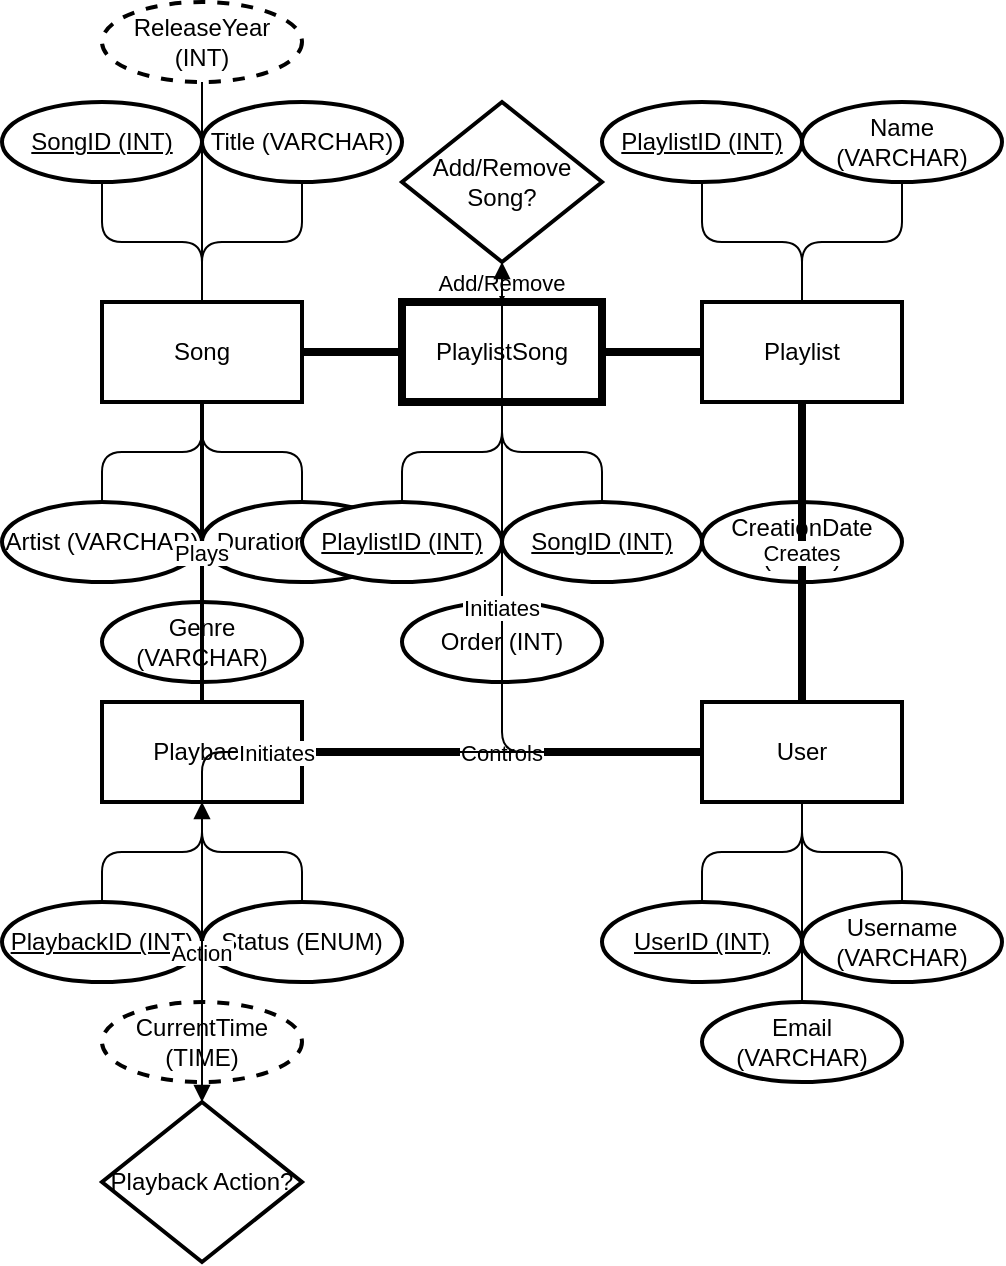 <mxfile version="26.2.14">
  <diagram name="ER-Diagram" id="ERD-Music-Playlist-Decisions">
    <mxGraphModel dx="1310" dy="833" grid="1" gridSize="10" guides="1" tooltips="1" connect="1" arrows="1" fold="1" page="1" pageScale="1" pageWidth="850" pageHeight="1100" math="0" shadow="0">
      <root>
        <mxCell id="0" />
        <mxCell id="1" parent="0" />
        <!-- Strong Entity: Song -->
        <mxCell id="song_entity" value="Song" style="shape=rectangle;whiteSpace=wrap;strokeWidth=2;" vertex="1" parent="1">
          <mxGeometry x="100" y="200" width="100" height="50" as="geometry" />
        </mxCell>
        <!-- Song Attributes with Data Types -->
        <mxCell id="song_id" value="SongID (INT)" style="shape=ellipse;whiteSpace=wrap;strokeWidth=2;fontStyle=4;" vertex="1" parent="1">
          <mxGeometry x="50" y="100" width="100" height="40" as="geometry" />
        </mxCell>
        <mxCell id="song_title" value="Title (VARCHAR)" style="shape=ellipse;whiteSpace=wrap;strokeWidth=2;" vertex="1" parent="1">
          <mxGeometry x="150" y="100" width="100" height="40" as="geometry" />
        </mxCell>
        <mxCell id="song_artist" value="Artist (VARCHAR)" style="shape=ellipse;whiteSpace=wrap;strokeWidth=2;" vertex="1" parent="1">
          <mxGeometry x="50" y="300" width="100" height="40" as="geometry" />
        </mxCell>
        <mxCell id="song_duration" value="Duration (TIME)" style="shape=ellipse;whiteSpace=wrap;strokeWidth=2;" vertex="1" parent="1">
          <mxGeometry x="150" y="300" width="100" height="40" as="geometry" />
        </mxCell>
        <mxCell id="song_genre" value="Genre (VARCHAR)" style="shape=ellipse;whiteSpace=wrap;strokeWidth=2;" vertex="1" parent="1">
          <mxGeometry x="100" y="350" width="100" height="40" as="geometry" />
        </mxCell>
        <mxCell id="song_release_year" value="ReleaseYear (INT)" style="shape=ellipse;whiteSpace=wrap;strokeWidth=2;dashed=1;" vertex="1" parent="1">
          <mxGeometry x="100" y="50" width="100" height="40" as="geometry" />
        </mxCell>
        <!-- Connect Song Attributes -->
        <mxCell id="song_id_link" value="" style="edgeStyle=orthogonalEdgeStyle;startArrow=none;endArrow=none;" edge="1" parent="1" source="song_id" target="song_entity">
          <mxGeometry relative="1" as="geometry" />
        </mxCell>
        <mxCell id="song_title_link" value="" style="edgeStyle=orthogonalEdgeStyle;startArrow=none;endArrow=none;" edge="1" parent="1" source="song_title" target="song_entity">
          <mxGeometry relative="1" as="geometry" />
        </mxCell>
        <mxCell id="song_artist_link" value="" style="edgeStyle=orthogonalEdgeStyle;startArrow=none;endArrow=none;" edge="1" parent="1" source="song_artist" target="song_entity">
          <mxGeometry relative="1" as="geometry" />
        </mxCell>
        <mxCell id="song_duration_link" value="" style="edgeStyle=orthogonalEdgeStyle;startArrow=none;endArrow=none;" edge="1" parent="1" source="song_duration" target="song_entity">
          <mxGeometry relative="1" as="geometry" />
        </mxCell>
        <mxCell id="song_genre_link" value="" style="edgeStyle=orthogonalEdgeStyle;startArrow=none;endArrow=none;" edge="1" parent="1" source="song_genre" target="song_entity">
          <mxGeometry relative="1" as="geometry" />
        </mxCell>
        <mxCell id="song_release_year_link" value="" style="edgeStyle=orthogonalEdgeStyle;startArrow=none;endArrow=none;" edge="1" parent="1" source="song_release_year" target="song_entity">
          <mxGeometry relative="1" as="geometry" />
        </mxCell>
        <!-- Strong Entity: Playlist -->
        <mxCell id="playlist_entity" value="Playlist" style="shape=rectangle;whiteSpace=wrap;strokeWidth=2;" vertex="1" parent="1">
          <mxGeometry x="400" y="200" width="100" height="50" as="geometry" />
        </mxCell>
        <!-- Playlist Attributes with Data Types -->
        <mxCell id="playlist_id" value="PlaylistID (INT)" style="shape=ellipse;whiteSpace=wrap;strokeWidth=2;fontStyle=4;" vertex="1" parent="1">
          <mxGeometry x="350" y="100" width="100" height="40" as="geometry" />
        </mxCell>
        <mxCell id="playlist_name" value="Name (VARCHAR)" style="shape=ellipse;whiteSpace=wrap;strokeWidth=2;" vertex="1" parent="1">
          <mxGeometry x="450" y="100" width="100" height="40" as="geometry" />
        </mxCell>
        <mxCell id="playlist_creation_date" value="CreationDate (DATE)" style="shape=ellipse;whiteSpace=wrap;strokeWidth=2;" vertex="1" parent="1">
          <mxGeometry x="400" y="300" width="100" height="40" as="geometry" />
        </mxCell>
        <!-- Connect Playlist Attributes -->
        <mxCell id="playlist_id_link" value="" style="edgeStyle=orthogonalEdgeStyle;startArrow=none;endArrow=none;" edge="1" parent="1" source="playlist_id" target="playlist_entity">
          <mxGeometry relative="1" as="geometry" />
        </mxCell>
        <mxCell id="playlist_name_link" value="" style="edgeStyle=orthogonalEdgeStyle;startArrow=none;endArrow=none;" edge="1" parent="1" source="playlist_name" target="playlist_entity">
          <mxGeometry relative="1" as="geometry" />
        </mxCell>
        <mxCell id="playlist_creation_date_link" value="" style="edgeStyle=orthogonalEdgeStyle;startArrow=none;endArrow=none;" edge="1" parent="1" source="playlist_creation_date" target="playlist_entity">
          <mxGeometry relative="1" as="geometry" />
        </mxCell>
        <!-- Strong Entity: User -->
        <mxCell id="user_entity" value="User" style="shape=rectangle;whiteSpace=wrap;strokeWidth=2;" vertex="1" parent="1">
          <mxGeometry x="400" y="400" width="100" height="50" as="geometry" />
        </mxCell>
        <!-- User Attributes with Data Types -->
        <mxCell id="user_id" value="UserID (INT)" style="shape=ellipse;whiteSpace=wrap;strokeWidth=2;fontStyle=4;" vertex="1" parent="1">
          <mxGeometry x="350" y="500" width="100" height="40" as="geometry" />
        </mxCell>
        <mxCell id="user_username" value="Username (VARCHAR)" style="shape=ellipse;whiteSpace=wrap;strokeWidth=2;" vertex="1" parent="1">
          <mxGeometry x="450" y="500" width="100" height="40" as="geometry" />
        </mxCell>
        <mxCell id="user_email" value="Email (VARCHAR)" style="shape=ellipse;whiteSpace=wrap;strokeWidth=2;" vertex="1" parent="1">
          <mxGeometry x="400" y="550" width="100" height="40" as="geometry" />
        </mxCell>
        <!-- Connect User Attributes -->
        <mxCell id="user_id_link" value="" style="edgeStyle=orthogonalEdgeStyle;startArrow=none;endArrow=none;" edge="1" parent="1" source="user_id" target="user_entity">
          <mxGeometry relative="1" as="geometry" />
        </mxCell>
        <mxCell id="user_username_link" value="" style="edgeStyle=orthogonalEdgeStyle;startArrow=none;endArrow=none;" edge="1" parent="1" source="user_username" target="user_entity">
          <mxGeometry relative="1" as="geometry" />
        </mxCell>
        <mxCell id="user_email_link" value="" style="edgeStyle=orthogonalEdgeStyle;startArrow=none;endArrow=none;" edge="1" parent="1" source="user_email" target="user_entity">
          <mxGeometry relative="1" as="geometry" />
        </mxCell>
        <!-- Strong Entity: Playback -->
        <mxCell id="playback_entity" value="Playback" style="shape=rectangle;whiteSpace=wrap;strokeWidth=2;" vertex="1" parent="1">
          <mxGeometry x="100" y="400" width="100" height="50" as="geometry" />
        </mxCell>
        <!-- Playback Attributes with Data Types -->
        <mxCell id="playback_id" value="PlaybackID (INT)" style="shape=ellipse;whiteSpace=wrap;strokeWidth=2;fontStyle=4;" vertex="1" parent="1">
          <mxGeometry x="50" y="500" width="100" height="40" as="geometry" />
        </mxCell>
        <mxCell id="playback_status" value="Status (ENUM)" style="shape=ellipse;whiteSpace=wrap;strokeWidth=2;" vertex="1" parent="1">
          <mxGeometry x="150" y="500" width="100" height="40" as="geometry" />
        </mxCell>
        <mxCell id="playback_current_time" value="CurrentTime (TIME)" style="shape=ellipse;whiteSpace=wrap;strokeWidth=2;dashed=1;" vertex="1" parent="1">
          <mxGeometry x="100" y="550" width="100" height="40" as="geometry" />
        </mxCell>
        <!-- Connect Playback Attributes -->
        <mxCell id="playback_id_link" value="" style="edgeStyle=orthogonalEdgeStyle;startArrow=none;endArrow=none;" edge="1" parent="1" source="playback_id" target="playback_entity">
          <mxGeometry relative="1" as="geometry" />
        </mxCell>
        <mxCell id="playback_status_link" value="" style="edgeStyle=orthogonalEdgeStyle;startArrow=none;endArrow=none;" edge="1" parent="1" source="playback_status" target="playback_entity">
          <mxGeometry relative="1" as="geometry" />
        </mxCell>
        <mxCell id="playback_current_time_link" value="" style="edgeStyle=orthogonalEdgeStyle;startArrow=none;endArrow=none;" edge="1" parent="1" source="playback_current_time" target="playback_entity">
          <mxGeometry relative="1" as="geometry" />
        </mxCell>
        <!-- Associative Entity: PlaylistSong -->
        <mxCell id="playlistsong_entity" value="PlaylistSong" style="shape=rectangle;whiteSpace=wrap;strokeWidth=4;" vertex="1" parent="1">
          <mxGeometry x="250" y="200" width="100" height="50" as="geometry" />
        </mxCell>
        <!-- PlaylistSong Attributes with Data Types -->
        <mxCell id="playlistsong_playlist_id" value="PlaylistID (INT)" style="shape=ellipse;whiteSpace=wrap;strokeWidth=2;fontStyle=4;" vertex="1" parent="1">
          <mxGeometry x="200" y="300" width="100" height="40" as="geometry" />
        </mxCell>
        <mxCell id="playlistsong_song_id" value="SongID (INT)" style="shape=ellipse;whiteSpace=wrap;strokeWidth=2;fontStyle=4;" vertex="1" parent="1">
          <mxGeometry x="300" y="300" width="100" height="40" as="geometry" />
        </mxCell>
        <mxCell id="playlistsong_order" value="Order (INT)" style="shape=ellipse;whiteSpace=wrap;strokeWidth=2;" vertex="1" parent="1">
          <mxGeometry x="250" y="350" width="100" height="40" as="geometry" />
        </mxCell>
        <!-- Connect PlaylistSong Attributes -->
        <mxCell id="playlistsong_playlist_id_link" value="" style="edgeStyle=orthogonalEdgeStyle;startArrow=none;endArrow=none;" edge="1" parent="1" source="playlistsong_playlist_id" target="playlistsong_entity">
          <mxGeometry relative="1" as="geometry" />
        </mxCell>
        <mxCell id="playlistsong_song_id_link" value="" style="edgeStyle=orthogonalEdgeStyle;startArrow=none;endArrow=none;" edge="1" parent="1" source="playlistsong_song_id" target="playlistsong_entity">
          <mxGeometry relative="1" as="geometry" />
        </mxCell>
        <mxCell id="playlistsong_order_link" value="" style="edgeStyle=orthogonalEdgeStyle;startArrow=none;endArrow=none;" edge="1" parent="1" source="playlistsong_order" target="playlistsong_entity">
          <mxGeometry relative="1" as="geometry" />
        </mxCell>
        <!-- Decision Point: Add/Remove Song -->
        <mxCell id="add_remove_decision" value="Add/Remove Song?" style="shape=rhombus;whiteSpace=wrap;strokeWidth=2;" vertex="1" parent="1">
          <mxGeometry x="250" y="100" width="100" height="80" as="geometry" />
        </mxCell>
        <!-- Decision Point: Playback Action -->
        <mxCell id="playback_action_decision" value="Playback Action?" style="shape=rhombus;whiteSpace=wrap;strokeWidth=2;" vertex="1" parent="1">
          <mxGeometry x="100" y="600" width="100" height="80" as="geometry" />
        </mxCell>
        <!-- Relationships -->
        <!-- User creates Playlist (One-to-Many, Mandatory) -->
        <mxCell id="user_playlist_rel" value="Creates" style="edgeStyle=orthogonalEdgeStyle;startArrow=none;endArrow=crowFootMany;endFill=1;strokeWidth=4;" edge="1" parent="1" source="user_entity" target="playlist_entity">
          <mxGeometry relative="1" as="geometry" />
        </mxCell>
        <!-- Playlist contains Songs via PlaylistSong (Many-to-Many, Mandatory) -->
        <mxCell id="playlist_playlistsong_rel" value="" style="edgeStyle=orthogonalEdgeStyle;startArrow=none;endArrow=crowFootMany;endFill=1;strokeWidth=4;" edge="1" parent="1" source="playlist_entity" target="playlistsong_entity">
          <mxGeometry relative="1" as="geometry" />
        </mxCell>
        <mxCell id="song_playlistsong_rel" value="" style="edgeStyle=orthogonalEdgeStyle;startArrow=none;endArrow=crowFootMany;endFill=1;strokeWidth=4;" edge="1" parent="1" source="song_entity" target="playlistsong_entity">
          <mxGeometry relative="1" as="geometry" />
        </mxCell>
        <!-- Playback plays Song (One-to-One, Optional) -->
        <mxCell id="playback_song_rel" value="Plays" style="edgeStyle=orthogonalEdgeStyle;startArrow=none;endArrow=none;strokeWidth=2;" edge="1" parent="1" source="playback_entity" target="song_entity">
          <mxGeometry relative="1" as="geometry" />
        </mxCell>
        <!-- User controls Playback (One-to-Many, Mandatory) -->
        <mxCell id="user_playback_rel" value="Controls" style="edgeStyle=orthogonalEdgeStyle;startArrow=none;endArrow=crowFootMany;endFill=1;strokeWidth=4;" edge="1" parent="1" source="user_entity" target="playback_entity">
          <mxGeometry relative="1" as="geometry" />
        </mxCell>
        <!-- Decision Connections -->
        <!-- Add/Remove Song Decision to PlaylistSong -->
        <mxCell id="add_remove_to_playlistsong" value="Add/Remove" style="edgeStyle=orthogonalEdgeStyle;startArrow=none;endArrow=block;endFill=1;" edge="1" parent="1" source="add_remove_decision" target="playlistsong_entity">
          <mxGeometry relative="1" as="geometry" />
        </mxCell>
        <!-- Playback Action Decision to Playback -->
        <mxCell id="playback_action_to_playback" value="Action" style="edgeStyle=orthogonalEdgeStyle;startArrow=none;endArrow=block;endFill=1;" edge="1" parent="1" source="playback_action_decision" target="playback_entity">
          <mxGeometry relative="1" as="geometry" />
        </mxCell>
        <!-- User to Add/Remove Decision -->
        <mxCell id="user_to_add_remove" value="Initiates" style="edgeStyle=orthogonalEdgeStyle;startArrow=none;endArrow=block;endFill=1;" edge="1" parent="1" source="user_entity" target="add_remove_decision">
          <mxGeometry relative="1" as="geometry" />
        </mxCell>
        <!-- User to Playback Action Decision -->
        <mxCell id="user_to_playback_action" value="Initiates" style="edgeStyle=orthogonalEdgeStyle;startArrow=none;endArrow=block;endFill=1;" edge="1" parent="1" source="user_entity" target="playback_action_decision">
          <mxGeometry relative="1" as="geometry" />
        </mxCell>
      </root>
    </mxGraphModel>
  </diagram>
</mxfile>
